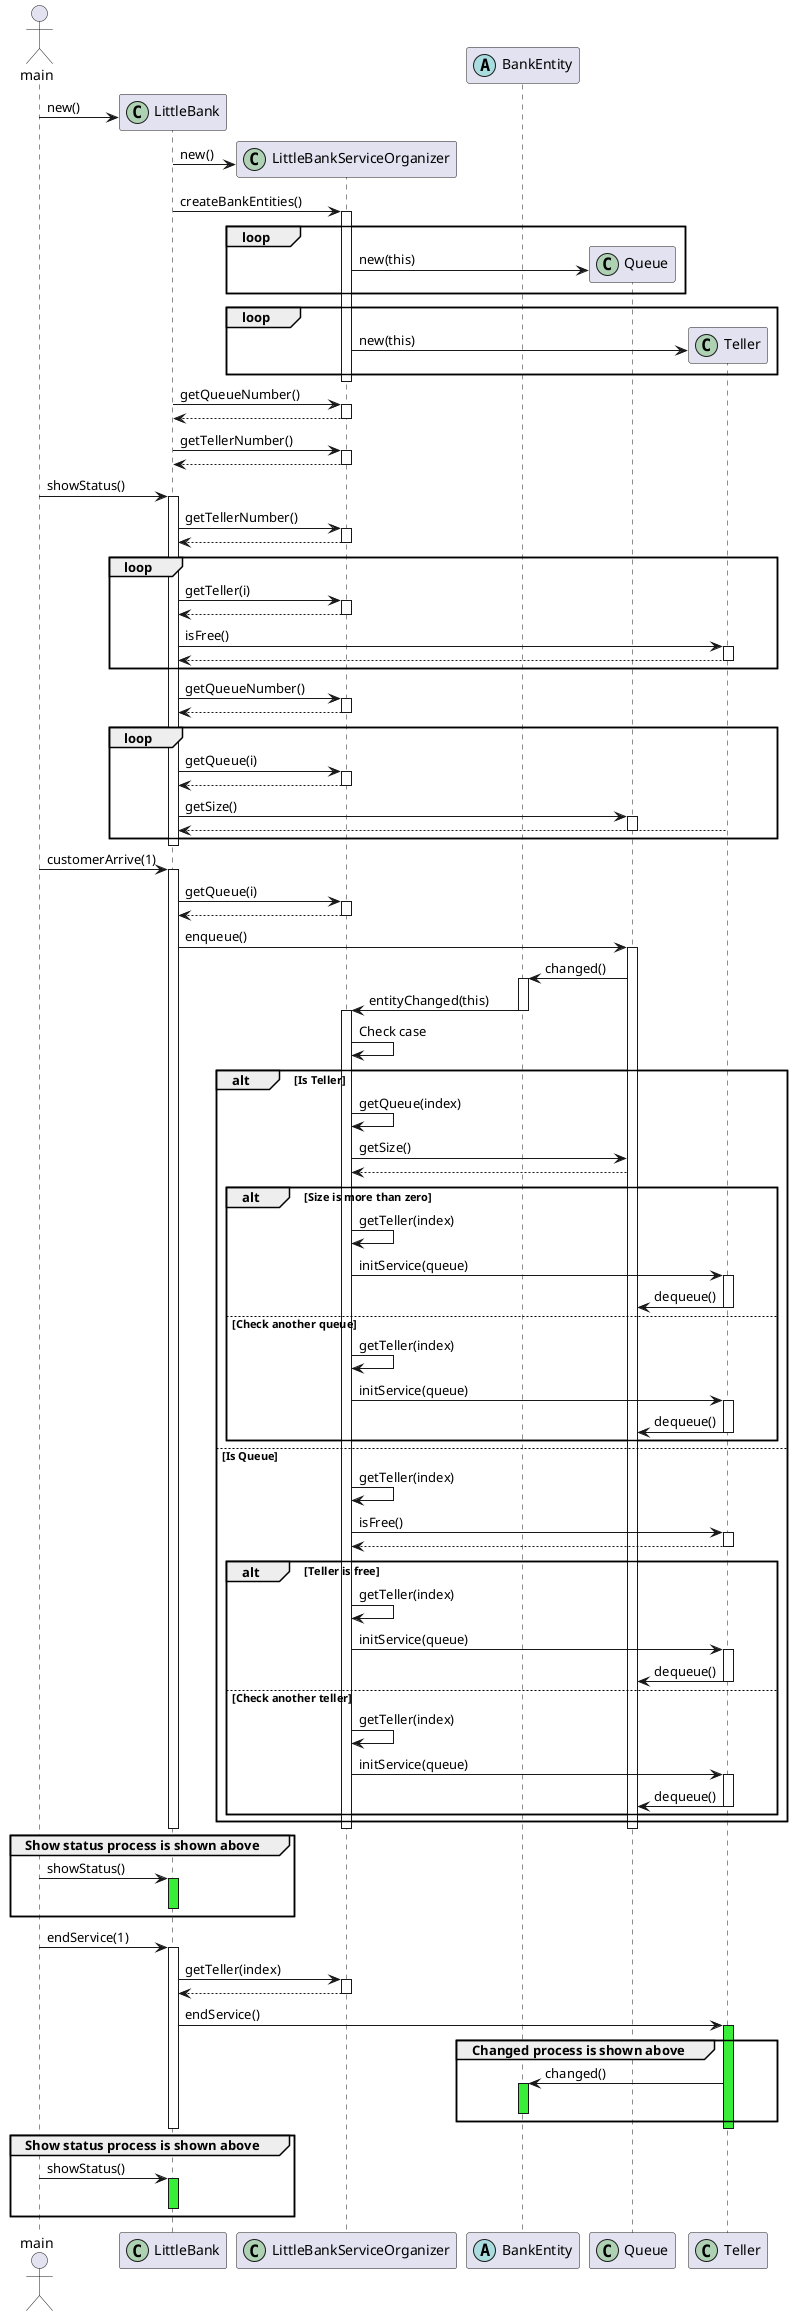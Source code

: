 @startuml

actor main

create LittleBank << (C,#ADD1B2) >>
main -> LittleBank : new()

create LittleBankServiceOrganizer << (C,#ADD1B2) >>

LittleBank -> LittleBankServiceOrganizer : new()

LittleBank -> LittleBankServiceOrganizer : createBankEntities()

create BankEntity << (A,#A9DCDF) >>

activate LittleBankServiceOrganizer

loop

    create Queue << (C,#ADD1B2) >>
    LittleBankServiceOrganizer -> Queue : new(this)

end

loop

    create Teller << (C,#ADD1B2) >>
    LittleBankServiceOrganizer -> Teller : new(this)

end

deactivate LittleBankServiceOrganizer

LittleBank -> LittleBankServiceOrganizer : getQueueNumber()

activate LittleBankServiceOrganizer

LittleBank <-- LittleBankServiceOrganizer

deactivate LittleBankServiceOrganizer

LittleBank -> LittleBankServiceOrganizer : getTellerNumber()

activate LittleBankServiceOrganizer

LittleBank <-- LittleBankServiceOrganizer

deactivate LittleBankServiceOrganizer

main -> LittleBank : showStatus()

activate LittleBank

    LittleBank -> LittleBankServiceOrganizer : getTellerNumber()

    activate LittleBankServiceOrganizer

    LittleBank <-- LittleBankServiceOrganizer

    deactivate LittleBankServiceOrganizer

    loop

        LittleBank -> LittleBankServiceOrganizer : getTeller(i)
        activate LittleBankServiceOrganizer

        LittleBank <-- LittleBankServiceOrganizer

        deactivate LittleBankServiceOrganizer

        LittleBank -> Teller : isFree()
        activate Teller

        LittleBank <-- Teller

        deactivate Teller

    end

    LittleBank -> LittleBankServiceOrganizer : getQueueNumber()

    activate LittleBankServiceOrganizer

    LittleBank <-- LittleBankServiceOrganizer

    deactivate LittleBankServiceOrganizer

    loop

        LittleBank -> LittleBankServiceOrganizer : getQueue(i)
        activate LittleBankServiceOrganizer

        LittleBank <-- LittleBankServiceOrganizer

        deactivate LittleBankServiceOrganizer

        LittleBank -> Queue : getSize()
        activate Queue

        LittleBank <-- Teller

        deactivate Queue

    end

deactivate LittleBank

main -> LittleBank : customerArrive(1)

activate LittleBank

    LittleBank -> LittleBankServiceOrganizer : getQueue(i)
    activate LittleBankServiceOrganizer

    LittleBank <-- LittleBankServiceOrganizer

    deactivate LittleBankServiceOrganizer

    LittleBank -> Queue : enqueue()
    activate Queue

    Queue -> BankEntity : changed()

    activate BankEntity

    BankEntity -> LittleBankServiceOrganizer : entityChanged(this)

    deactivate BankEntity

    activate LittleBankServiceOrganizer

        LittleBankServiceOrganizer -> LittleBankServiceOrganizer: Check case

        alt Is Teller

            LittleBankServiceOrganizer -> LittleBankServiceOrganizer : getQueue(index)

            LittleBankServiceOrganizer -> Queue : getSize()
            LittleBankServiceOrganizer <-- Queue

            alt Size is more than zero

            LittleBankServiceOrganizer -> LittleBankServiceOrganizer : getTeller(index)
            LittleBankServiceOrganizer -> Teller : initService(queue)

            activate Teller

            Teller -> Queue : dequeue()

            deactivate Teller

            else Check another queue

            LittleBankServiceOrganizer -> LittleBankServiceOrganizer : getTeller(index)
            LittleBankServiceOrganizer -> Teller : initService(queue)
            activate Teller

            Teller -> Queue : dequeue()

            deactivate Teller

            end

        else Is Queue

            LittleBankServiceOrganizer -> LittleBankServiceOrganizer : getTeller(index)

            LittleBankServiceOrganizer -> Teller : isFree()

            activate Teller

            LittleBankServiceOrganizer <-- Teller

            deactivate Teller

            alt Teller is free

            LittleBankServiceOrganizer -> LittleBankServiceOrganizer : getTeller(index)
            LittleBankServiceOrganizer -> Teller : initService(queue)

            activate Teller

            Teller -> Queue : dequeue()

            deactivate Teller

            else Check another teller

            LittleBankServiceOrganizer -> LittleBankServiceOrganizer : getTeller(index)
            LittleBankServiceOrganizer -> Teller : initService(queue)
            activate Teller

            Teller -> Queue : dequeue()

            deactivate Teller

            end

        end

    deactivate LittleBankServiceOrganizer

    deactivate Queue

deactivate LittleBank

group Show status process is shown above

main -> LittleBank : showStatus()

activate LittleBank #39EE39
deactivate LittleBank

end

main -> LittleBank : endService(1)

activate LittleBank

LittleBank -> LittleBankServiceOrganizer : getTeller(index)

activate LittleBankServiceOrganizer

LittleBank <-- LittleBankServiceOrganizer

deactivate LittleBankServiceOrganizer

LittleBank -> Teller : endService()

activate Teller #39EE39

group Changed process is shown above

Teller -> BankEntity : changed()

activate BankEntity #39EE39
deactivate BankEntity

end

deactivate Teller

deactivate LittleBank

group Show status process is shown above

main -> LittleBank : showStatus()

activate LittleBank #39EE39
deactivate LittleBank

end

@enduml